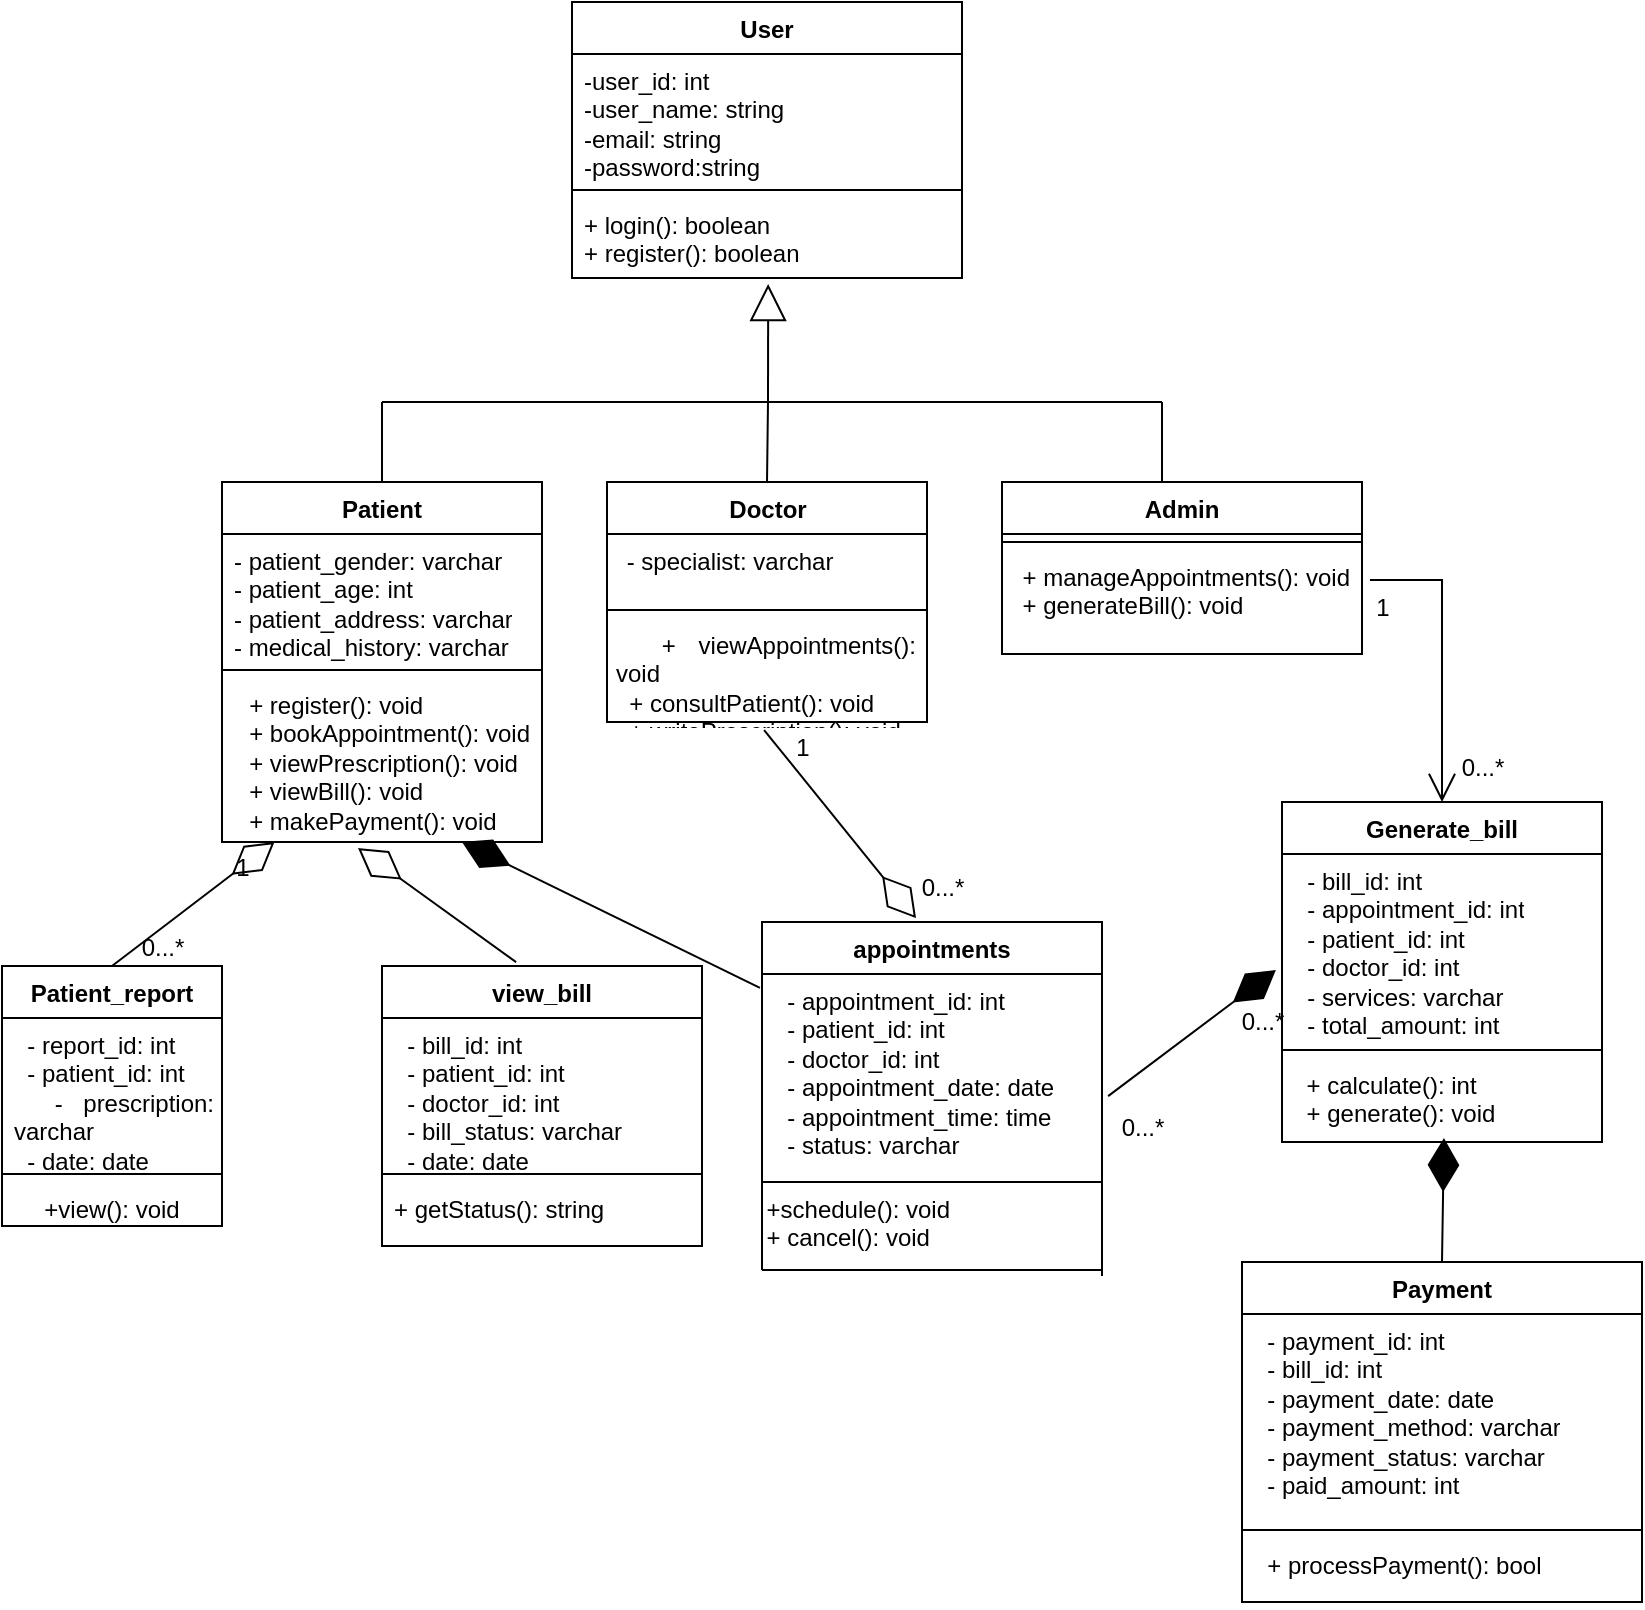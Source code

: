 <mxfile version="27.0.6">
  <diagram name="Page-1" id="SHFcZEwuNmGzboVN9pXn">
    <mxGraphModel dx="1111" dy="499" grid="1" gridSize="10" guides="1" tooltips="1" connect="1" arrows="1" fold="1" page="1" pageScale="1" pageWidth="850" pageHeight="1100" math="0" shadow="0">
      <root>
        <mxCell id="0" />
        <mxCell id="1" parent="0" />
        <mxCell id="Xbt7poBzG7jyEHVke7UB-1" value="User" style="swimlane;fontStyle=1;align=center;verticalAlign=top;childLayout=stackLayout;horizontal=1;startSize=26;horizontalStack=0;resizeParent=1;resizeParentMax=0;resizeLast=0;collapsible=1;marginBottom=0;whiteSpace=wrap;html=1;" vertex="1" parent="1">
          <mxGeometry x="345" y="40" width="195" height="138" as="geometry" />
        </mxCell>
        <mxCell id="Xbt7poBzG7jyEHVke7UB-2" value="-user_id: int&lt;div&gt;-user_name: string&lt;br&gt;&lt;div&gt;&lt;span style=&quot;background-color: transparent; color: light-dark(rgb(0, 0, 0), rgb(255, 255, 255));&quot;&gt;-email: string&lt;/span&gt;&lt;div&gt;&lt;span style=&quot;background-color: transparent; color: light-dark(rgb(0, 0, 0), rgb(255, 255, 255));&quot;&gt;-password:string&lt;/span&gt;&lt;/div&gt;&lt;div&gt;&lt;br&gt;&lt;/div&gt;&lt;/div&gt;&lt;/div&gt;" style="text;strokeColor=none;fillColor=none;align=left;verticalAlign=top;spacingLeft=4;spacingRight=4;overflow=hidden;rotatable=0;points=[[0,0.5],[1,0.5]];portConstraint=eastwest;whiteSpace=wrap;html=1;" vertex="1" parent="Xbt7poBzG7jyEHVke7UB-1">
          <mxGeometry y="26" width="195" height="64" as="geometry" />
        </mxCell>
        <mxCell id="Xbt7poBzG7jyEHVke7UB-3" value="" style="line;strokeWidth=1;fillColor=none;align=left;verticalAlign=middle;spacingTop=-1;spacingLeft=3;spacingRight=3;rotatable=0;labelPosition=right;points=[];portConstraint=eastwest;strokeColor=inherit;" vertex="1" parent="Xbt7poBzG7jyEHVke7UB-1">
          <mxGeometry y="90" width="195" height="8" as="geometry" />
        </mxCell>
        <mxCell id="Xbt7poBzG7jyEHVke7UB-4" value="+ login(): boolean&lt;div&gt;+ register()&lt;span style=&quot;background-color: transparent; color: light-dark(rgb(0, 0, 0), rgb(255, 255, 255));&quot;&gt;: boolean&lt;/span&gt;&lt;/div&gt;" style="text;strokeColor=none;fillColor=none;align=left;verticalAlign=top;spacingLeft=4;spacingRight=4;overflow=hidden;rotatable=0;points=[[0,0.5],[1,0.5]];portConstraint=eastwest;whiteSpace=wrap;html=1;" vertex="1" parent="Xbt7poBzG7jyEHVke7UB-1">
          <mxGeometry y="98" width="195" height="40" as="geometry" />
        </mxCell>
        <mxCell id="Xbt7poBzG7jyEHVke7UB-36" value="" style="endArrow=block;endSize=16;endFill=0;html=1;rounded=0;entryX=0.503;entryY=1.075;entryDx=0;entryDy=0;entryPerimeter=0;" edge="1" parent="Xbt7poBzG7jyEHVke7UB-1" target="Xbt7poBzG7jyEHVke7UB-4">
          <mxGeometry width="160" relative="1" as="geometry">
            <mxPoint x="98" y="200" as="sourcePoint" />
            <mxPoint x="275" y="220" as="targetPoint" />
          </mxGeometry>
        </mxCell>
        <mxCell id="Xbt7poBzG7jyEHVke7UB-9" value="Patient" style="swimlane;fontStyle=1;align=center;verticalAlign=top;childLayout=stackLayout;horizontal=1;startSize=26;horizontalStack=0;resizeParent=1;resizeParentMax=0;resizeLast=0;collapsible=1;marginBottom=0;whiteSpace=wrap;html=1;" vertex="1" parent="1">
          <mxGeometry x="170" y="280" width="160" height="180" as="geometry" />
        </mxCell>
        <mxCell id="Xbt7poBzG7jyEHVke7UB-10" value="&lt;div style=&quot;text-align: justify; text-wrap-mode: nowrap;&quot;&gt;- patient_gender: varchar&lt;/div&gt;&lt;div style=&quot;text-align: justify; text-wrap-mode: nowrap;&quot;&gt;&lt;span style=&quot;background-color: transparent; color: light-dark(rgb(0, 0, 0), rgb(255, 255, 255));&quot;&gt;- patient_age: int&lt;/span&gt;&lt;/div&gt;&lt;div style=&quot;text-align: justify; text-wrap-mode: nowrap;&quot;&gt;- patient_address: varchar&lt;/div&gt;&lt;div style=&quot;text-align: justify; text-wrap-mode: nowrap;&quot;&gt;- medical_history: varchar&lt;/div&gt;&lt;div style=&quot;text-align: justify;&quot;&gt;&lt;br&gt;&lt;/div&gt;" style="text;strokeColor=none;fillColor=none;align=left;verticalAlign=top;spacingLeft=4;spacingRight=4;overflow=hidden;rotatable=0;points=[[0,0.5],[1,0.5]];portConstraint=eastwest;whiteSpace=wrap;html=1;" vertex="1" parent="Xbt7poBzG7jyEHVke7UB-9">
          <mxGeometry y="26" width="160" height="64" as="geometry" />
        </mxCell>
        <mxCell id="Xbt7poBzG7jyEHVke7UB-11" value="" style="line;strokeWidth=1;fillColor=none;align=left;verticalAlign=middle;spacingTop=-1;spacingLeft=3;spacingRight=3;rotatable=0;labelPosition=right;points=[];portConstraint=eastwest;strokeColor=inherit;" vertex="1" parent="Xbt7poBzG7jyEHVke7UB-9">
          <mxGeometry y="90" width="160" height="8" as="geometry" />
        </mxCell>
        <mxCell id="Xbt7poBzG7jyEHVke7UB-12" value="&lt;div style=&quot;text-align: justify; text-wrap-mode: nowrap;&quot;&gt;+ register(): void&lt;/div&gt;&lt;div style=&quot;text-align: justify; text-wrap-mode: nowrap;&quot;&gt;+ bookAppointment(): void&lt;/div&gt;&lt;div style=&quot;text-align: justify; text-wrap-mode: nowrap;&quot;&gt;+ viewPrescription(): void&lt;/div&gt;&lt;div style=&quot;text-align: justify; text-wrap-mode: nowrap;&quot;&gt;+ viewBill(): void&lt;/div&gt;&lt;div style=&quot;text-align: justify; text-wrap-mode: nowrap;&quot;&gt;&lt;span style=&quot;background-color: transparent; color: light-dark(rgb(0, 0, 0), rgb(255, 255, 255));&quot;&gt;+ makePayment(): void&lt;/span&gt;&lt;/div&gt;" style="text;strokeColor=none;fillColor=none;align=right;verticalAlign=top;spacingLeft=4;spacingRight=4;overflow=hidden;rotatable=0;points=[[0,0.5],[1,0.5]];portConstraint=eastwest;whiteSpace=wrap;html=1;" vertex="1" parent="Xbt7poBzG7jyEHVke7UB-9">
          <mxGeometry y="98" width="160" height="82" as="geometry" />
        </mxCell>
        <mxCell id="Xbt7poBzG7jyEHVke7UB-13" value="&lt;div style=&quot;text-align: justify;&quot;&gt;&lt;br&gt;&lt;/div&gt;" style="text;html=1;align=center;verticalAlign=middle;resizable=0;points=[];autosize=1;strokeColor=none;fillColor=none;" vertex="1" parent="1">
          <mxGeometry x="460" y="248" width="20" height="30" as="geometry" />
        </mxCell>
        <mxCell id="Xbt7poBzG7jyEHVke7UB-14" value="Doctor" style="swimlane;fontStyle=1;align=center;verticalAlign=top;childLayout=stackLayout;horizontal=1;startSize=26;horizontalStack=0;resizeParent=1;resizeParentMax=0;resizeLast=0;collapsible=1;marginBottom=0;whiteSpace=wrap;html=1;" vertex="1" parent="1">
          <mxGeometry x="362.5" y="280" width="160" height="120" as="geometry" />
        </mxCell>
        <mxCell id="Xbt7poBzG7jyEHVke7UB-15" value="&lt;div style=&quot;text-align: justify; text-wrap-mode: nowrap;&quot;&gt;&lt;span style=&quot;background-color: transparent; color: light-dark(rgb(0, 0, 0), rgb(255, 255, 255));&quot;&gt;&amp;nbsp;- specialist: varchar&lt;/span&gt;&lt;/div&gt;&lt;div style=&quot;text-align: justify; text-wrap-mode: nowrap;&quot;&gt;&lt;div&gt;&lt;br&gt;&lt;/div&gt;&lt;/div&gt;" style="text;strokeColor=none;fillColor=none;align=left;verticalAlign=top;spacingLeft=4;spacingRight=4;overflow=hidden;rotatable=0;points=[[0,0.5],[1,0.5]];portConstraint=eastwest;whiteSpace=wrap;html=1;" vertex="1" parent="Xbt7poBzG7jyEHVke7UB-14">
          <mxGeometry y="26" width="160" height="34" as="geometry" />
        </mxCell>
        <mxCell id="Xbt7poBzG7jyEHVke7UB-16" value="" style="line;strokeWidth=1;fillColor=none;align=left;verticalAlign=middle;spacingTop=-1;spacingLeft=3;spacingRight=3;rotatable=0;labelPosition=right;points=[];portConstraint=eastwest;strokeColor=inherit;" vertex="1" parent="Xbt7poBzG7jyEHVke7UB-14">
          <mxGeometry y="60" width="160" height="8" as="geometry" />
        </mxCell>
        <mxCell id="Xbt7poBzG7jyEHVke7UB-17" value="&lt;div style=&quot;text-align: justify; text-wrap-mode: nowrap;&quot;&gt;&lt;div&gt;&lt;span style=&quot;background-color: transparent; color: light-dark(rgb(0, 0, 0), rgb(255, 255, 255));&quot;&gt;&amp;nbsp; + viewAppointments(): void&lt;/span&gt;&lt;/div&gt;&lt;div&gt;&amp;nbsp; + consultPatient(): void&lt;/div&gt;&lt;div&gt;&amp;nbsp; + writePrescription(): void&lt;/div&gt;&lt;div&gt;&lt;br style=&quot;text-align: center;&quot;&gt;&lt;/div&gt;&lt;/div&gt;" style="text;strokeColor=none;fillColor=none;align=right;verticalAlign=top;spacingLeft=4;spacingRight=4;overflow=hidden;rotatable=0;points=[[0,0.5],[1,0.5]];portConstraint=eastwest;whiteSpace=wrap;html=1;" vertex="1" parent="Xbt7poBzG7jyEHVke7UB-14">
          <mxGeometry y="68" width="160" height="52" as="geometry" />
        </mxCell>
        <mxCell id="Xbt7poBzG7jyEHVke7UB-19" value="&lt;div&gt;&lt;br&gt;&lt;/div&gt;" style="text;html=1;align=center;verticalAlign=middle;resizable=0;points=[];autosize=1;strokeColor=none;fillColor=none;" vertex="1" parent="1">
          <mxGeometry x="700" y="308" width="20" height="30" as="geometry" />
        </mxCell>
        <mxCell id="Xbt7poBzG7jyEHVke7UB-20" value="Admin" style="swimlane;fontStyle=1;align=center;verticalAlign=top;childLayout=stackLayout;horizontal=1;startSize=26;horizontalStack=0;resizeParent=1;resizeParentMax=0;resizeLast=0;collapsible=1;marginBottom=0;whiteSpace=wrap;html=1;" vertex="1" parent="1">
          <mxGeometry x="560" y="280" width="180" height="86" as="geometry" />
        </mxCell>
        <mxCell id="Xbt7poBzG7jyEHVke7UB-22" value="" style="line;strokeWidth=1;fillColor=none;align=left;verticalAlign=middle;spacingTop=-1;spacingLeft=3;spacingRight=3;rotatable=0;labelPosition=right;points=[];portConstraint=eastwest;strokeColor=inherit;" vertex="1" parent="Xbt7poBzG7jyEHVke7UB-20">
          <mxGeometry y="26" width="180" height="8" as="geometry" />
        </mxCell>
        <mxCell id="Xbt7poBzG7jyEHVke7UB-23" value="&lt;div style=&quot;text-align: justify; text-wrap-mode: nowrap;&quot;&gt;&lt;div&gt;&lt;div&gt;+ manageAppointments(): void&lt;/div&gt;&lt;div&gt;+ generateBill(): void&lt;/div&gt;&lt;/div&gt;&lt;/div&gt;" style="text;strokeColor=none;fillColor=none;align=right;verticalAlign=top;spacingLeft=4;spacingRight=4;overflow=hidden;rotatable=0;points=[[0,0.5],[1,0.5]];portConstraint=eastwest;whiteSpace=wrap;html=1;" vertex="1" parent="Xbt7poBzG7jyEHVke7UB-20">
          <mxGeometry y="34" width="180" height="52" as="geometry" />
        </mxCell>
        <mxCell id="Xbt7poBzG7jyEHVke7UB-30" value="&lt;div style=&quot;text-align: justify;&quot;&gt;&lt;br&gt;&lt;/div&gt;" style="text;html=1;align=center;verticalAlign=middle;resizable=0;points=[];autosize=1;strokeColor=none;fillColor=none;" vertex="1" parent="1">
          <mxGeometry x="170" y="528" width="20" height="30" as="geometry" />
        </mxCell>
        <mxCell id="Xbt7poBzG7jyEHVke7UB-34" value="" style="endArrow=diamondThin;endFill=0;endSize=24;html=1;rounded=0;entryX=0.453;entryY=-0.015;entryDx=0;entryDy=0;entryPerimeter=0;exitX=0.491;exitY=1.077;exitDx=0;exitDy=0;exitPerimeter=0;" edge="1" parent="1" source="Xbt7poBzG7jyEHVke7UB-17" target="Xbt7poBzG7jyEHVke7UB-43">
          <mxGeometry width="160" relative="1" as="geometry">
            <mxPoint x="830" y="410" as="sourcePoint" />
            <mxPoint x="690" y="178" as="targetPoint" />
          </mxGeometry>
        </mxCell>
        <mxCell id="Xbt7poBzG7jyEHVke7UB-37" value="" style="endArrow=none;html=1;rounded=0;" edge="1" parent="1">
          <mxGeometry width="50" height="50" relative="1" as="geometry">
            <mxPoint x="250" y="240" as="sourcePoint" />
            <mxPoint x="640" y="240" as="targetPoint" />
          </mxGeometry>
        </mxCell>
        <mxCell id="Xbt7poBzG7jyEHVke7UB-39" value="" style="endArrow=none;html=1;rounded=0;exitX=0.5;exitY=0;exitDx=0;exitDy=0;" edge="1" parent="1" source="Xbt7poBzG7jyEHVke7UB-14">
          <mxGeometry width="50" height="50" relative="1" as="geometry">
            <mxPoint x="520" y="290" as="sourcePoint" />
            <mxPoint x="443" y="240" as="targetPoint" />
          </mxGeometry>
        </mxCell>
        <mxCell id="Xbt7poBzG7jyEHVke7UB-40" value="" style="endArrow=none;html=1;rounded=0;exitX=0.5;exitY=0;exitDx=0;exitDy=0;" edge="1" parent="1" source="Xbt7poBzG7jyEHVke7UB-9">
          <mxGeometry width="50" height="50" relative="1" as="geometry">
            <mxPoint x="250" y="270" as="sourcePoint" />
            <mxPoint x="250" y="240" as="targetPoint" />
          </mxGeometry>
        </mxCell>
        <mxCell id="Xbt7poBzG7jyEHVke7UB-41" value="" style="endArrow=none;html=1;rounded=0;exitX=0.5;exitY=0;exitDx=0;exitDy=0;" edge="1" parent="1">
          <mxGeometry width="50" height="50" relative="1" as="geometry">
            <mxPoint x="640" y="250" as="sourcePoint" />
            <mxPoint x="640" y="240" as="targetPoint" />
            <Array as="points">
              <mxPoint x="640" y="280" />
            </Array>
          </mxGeometry>
        </mxCell>
        <mxCell id="Xbt7poBzG7jyEHVke7UB-43" value="appointments" style="swimlane;fontStyle=1;align=center;verticalAlign=top;childLayout=stackLayout;horizontal=1;startSize=26;horizontalStack=0;resizeParent=1;resizeParentMax=0;resizeLast=0;collapsible=1;marginBottom=0;whiteSpace=wrap;html=1;" vertex="1" parent="1">
          <mxGeometry x="440" y="500" width="170" height="130" as="geometry" />
        </mxCell>
        <mxCell id="Xbt7poBzG7jyEHVke7UB-44" value="&lt;div style=&quot;text-align: justify; text-wrap-mode: nowrap;&quot;&gt;&lt;div&gt;&amp;nbsp; - appointment_id: int&lt;/div&gt;&lt;div&gt;&amp;nbsp; - patient_id: int&lt;/div&gt;&lt;div&gt;&amp;nbsp; - doctor_id: int&lt;/div&gt;&lt;div&gt;&amp;nbsp; - appointment_date: date&lt;/div&gt;&lt;div&gt;&amp;nbsp; - appointment_time: time&lt;/div&gt;&lt;div&gt;&amp;nbsp; - status: varchar&lt;/div&gt;&lt;/div&gt;" style="text;strokeColor=none;fillColor=none;align=left;verticalAlign=top;spacingLeft=4;spacingRight=4;overflow=hidden;rotatable=0;points=[[0,0.5],[1,0.5]];portConstraint=eastwest;whiteSpace=wrap;html=1;" vertex="1" parent="Xbt7poBzG7jyEHVke7UB-43">
          <mxGeometry y="26" width="170" height="104" as="geometry" />
        </mxCell>
        <mxCell id="Xbt7poBzG7jyEHVke7UB-47" value="Patient_report" style="swimlane;fontStyle=1;align=center;verticalAlign=top;childLayout=stackLayout;horizontal=1;startSize=26;horizontalStack=0;resizeParent=1;resizeParentMax=0;resizeLast=0;collapsible=1;marginBottom=0;whiteSpace=wrap;html=1;" vertex="1" parent="1">
          <mxGeometry x="60" y="522" width="110" height="130" as="geometry" />
        </mxCell>
        <mxCell id="Xbt7poBzG7jyEHVke7UB-48" value="&lt;div style=&quot;text-align: justify; text-wrap-mode: nowrap;&quot;&gt;&lt;div&gt;&amp;nbsp; - report_id: int&lt;/div&gt;&lt;div&gt;&amp;nbsp; - patient_id: int&lt;/div&gt;&lt;div&gt;&amp;nbsp; - prescription: varchar&lt;/div&gt;&lt;div&gt;&amp;nbsp; - date: date&lt;/div&gt;&lt;/div&gt;" style="text;strokeColor=none;fillColor=none;align=left;verticalAlign=top;spacingLeft=4;spacingRight=4;overflow=hidden;rotatable=0;points=[[0,0.5],[1,0.5]];portConstraint=eastwest;whiteSpace=wrap;html=1;" vertex="1" parent="Xbt7poBzG7jyEHVke7UB-47">
          <mxGeometry y="26" width="110" height="74" as="geometry" />
        </mxCell>
        <mxCell id="Xbt7poBzG7jyEHVke7UB-49" value="" style="line;strokeWidth=1;fillColor=none;align=left;verticalAlign=middle;spacingTop=-1;spacingLeft=3;spacingRight=3;rotatable=0;labelPosition=right;points=[];portConstraint=eastwest;strokeColor=inherit;" vertex="1" parent="Xbt7poBzG7jyEHVke7UB-47">
          <mxGeometry y="100" width="110" height="8" as="geometry" />
        </mxCell>
        <mxCell id="Xbt7poBzG7jyEHVke7UB-50" value="&lt;div style=&quot;text-align: justify;&quot;&gt;&lt;span style=&quot;background-color: transparent; color: light-dark(rgb(0, 0, 0), rgb(255, 255, 255));&quot;&gt;+view(): void&lt;/span&gt;&lt;/div&gt;" style="text;strokeColor=none;fillColor=none;align=center;verticalAlign=top;spacingLeft=4;spacingRight=4;overflow=hidden;rotatable=0;points=[[0,0.5],[1,0.5]];portConstraint=eastwest;whiteSpace=wrap;html=1;" vertex="1" parent="Xbt7poBzG7jyEHVke7UB-47">
          <mxGeometry y="108" width="110" height="22" as="geometry" />
        </mxCell>
        <mxCell id="Xbt7poBzG7jyEHVke7UB-46" value="&lt;div style=&quot;text-align: justify; text-wrap-mode: nowrap;&quot;&gt;&lt;div&gt;&lt;span style=&quot;background-color: transparent; color: light-dark(rgb(0, 0, 0), rgb(255, 255, 255));&quot;&gt;&amp;nbsp; +schedule(): void&lt;/span&gt;&lt;/div&gt;&lt;div&gt;&amp;nbsp; + cancel(): void&lt;/div&gt;&lt;div style=&quot;text-align: justify;&quot;&gt;&lt;br style=&quot;text-align: center;&quot;&gt;&lt;/div&gt;&lt;/div&gt;" style="text;strokeColor=none;fillColor=none;align=right;verticalAlign=top;spacingLeft=4;spacingRight=4;overflow=hidden;rotatable=0;points=[[0,0.5],[1,0.5]];portConstraint=eastwest;whiteSpace=wrap;html=1;" vertex="1" parent="1">
          <mxGeometry x="370" y="630" width="170" height="32" as="geometry" />
        </mxCell>
        <mxCell id="Xbt7poBzG7jyEHVke7UB-45" value="" style="line;strokeWidth=1;fillColor=none;align=left;verticalAlign=middle;spacingTop=-1;spacingLeft=3;spacingRight=3;rotatable=0;labelPosition=right;points=[];portConstraint=eastwest;strokeColor=inherit;" vertex="1" parent="1">
          <mxGeometry x="440" y="670" width="170" height="8" as="geometry" />
        </mxCell>
        <mxCell id="Xbt7poBzG7jyEHVke7UB-51" value="" style="endArrow=none;html=1;rounded=0;" edge="1" parent="1" target="Xbt7poBzG7jyEHVke7UB-46">
          <mxGeometry width="50" height="50" relative="1" as="geometry">
            <mxPoint x="440" y="674" as="sourcePoint" />
            <mxPoint x="570" y="630" as="targetPoint" />
            <Array as="points">
              <mxPoint x="440" y="630" />
            </Array>
          </mxGeometry>
        </mxCell>
        <mxCell id="Xbt7poBzG7jyEHVke7UB-52" value="" style="endArrow=none;html=1;rounded=0;exitX=1;exitY=0.875;exitDx=0;exitDy=0;exitPerimeter=0;entryX=1;entryY=1.048;entryDx=0;entryDy=0;entryPerimeter=0;" edge="1" parent="1" source="Xbt7poBzG7jyEHVke7UB-45" target="Xbt7poBzG7jyEHVke7UB-44">
          <mxGeometry width="50" height="50" relative="1" as="geometry">
            <mxPoint x="520" y="680" as="sourcePoint" />
            <mxPoint x="570" y="630" as="targetPoint" />
            <Array as="points">
              <mxPoint x="610" y="630" />
            </Array>
          </mxGeometry>
        </mxCell>
        <mxCell id="Xbt7poBzG7jyEHVke7UB-56" value="Generate_bill" style="swimlane;fontStyle=1;align=center;verticalAlign=top;childLayout=stackLayout;horizontal=1;startSize=26;horizontalStack=0;resizeParent=1;resizeParentMax=0;resizeLast=0;collapsible=1;marginBottom=0;whiteSpace=wrap;html=1;" vertex="1" parent="1">
          <mxGeometry x="700" y="440" width="160" height="170" as="geometry" />
        </mxCell>
        <mxCell id="Xbt7poBzG7jyEHVke7UB-57" value="&lt;div style=&quot;text-align: justify; text-wrap-mode: nowrap;&quot;&gt;&lt;div&gt;&amp;nbsp; - bill_id: int&lt;/div&gt;&lt;div&gt;&amp;nbsp; - appointment_id: int&lt;/div&gt;&lt;div&gt;&amp;nbsp; - patient_id: int&lt;/div&gt;&lt;div&gt;&amp;nbsp; - doctor_id: int&lt;/div&gt;&lt;div&gt;&amp;nbsp; - services: varchar&lt;/div&gt;&lt;div&gt;&amp;nbsp; - total_amount: int&lt;/div&gt;&lt;/div&gt;" style="text;strokeColor=none;fillColor=none;align=left;verticalAlign=top;spacingLeft=4;spacingRight=4;overflow=hidden;rotatable=0;points=[[0,0.5],[1,0.5]];portConstraint=eastwest;whiteSpace=wrap;html=1;" vertex="1" parent="Xbt7poBzG7jyEHVke7UB-56">
          <mxGeometry y="26" width="160" height="94" as="geometry" />
        </mxCell>
        <mxCell id="Xbt7poBzG7jyEHVke7UB-58" value="" style="line;strokeWidth=1;fillColor=none;align=left;verticalAlign=middle;spacingTop=-1;spacingLeft=3;spacingRight=3;rotatable=0;labelPosition=right;points=[];portConstraint=eastwest;strokeColor=inherit;" vertex="1" parent="Xbt7poBzG7jyEHVke7UB-56">
          <mxGeometry y="120" width="160" height="8" as="geometry" />
        </mxCell>
        <mxCell id="Xbt7poBzG7jyEHVke7UB-59" value="&lt;div style=&quot;text-align: justify;&quot;&gt;&amp;nbsp; + calculate(): int&amp;nbsp; &amp;nbsp; &amp;nbsp; &amp;nbsp; &amp;nbsp; &amp;nbsp; &amp;nbsp; &amp;nbsp; &amp;nbsp;&lt;/div&gt;&lt;div style=&quot;text-align: justify;&quot;&gt;&amp;nbsp; + generate(): void&amp;nbsp; &amp;nbsp; &amp;nbsp; &amp;nbsp; &amp;nbsp; &amp;nbsp; &amp;nbsp;&amp;nbsp;&lt;/div&gt;" style="text;strokeColor=none;fillColor=none;align=right;verticalAlign=top;spacingLeft=4;spacingRight=4;overflow=hidden;rotatable=0;points=[[0,0.5],[1,0.5]];portConstraint=eastwest;whiteSpace=wrap;html=1;" vertex="1" parent="Xbt7poBzG7jyEHVke7UB-56">
          <mxGeometry y="128" width="160" height="42" as="geometry" />
        </mxCell>
        <mxCell id="Xbt7poBzG7jyEHVke7UB-60" value="view_bill" style="swimlane;fontStyle=1;align=center;verticalAlign=top;childLayout=stackLayout;horizontal=1;startSize=26;horizontalStack=0;resizeParent=1;resizeParentMax=0;resizeLast=0;collapsible=1;marginBottom=0;whiteSpace=wrap;html=1;" vertex="1" parent="1">
          <mxGeometry x="250" y="522" width="160" height="140" as="geometry" />
        </mxCell>
        <mxCell id="Xbt7poBzG7jyEHVke7UB-61" value="&lt;div&gt;&amp;nbsp; - bill_id: int&lt;/div&gt;&lt;div&gt;&amp;nbsp; - patient_id: int&lt;/div&gt;&lt;div&gt;&amp;nbsp; - doctor_id: int&lt;/div&gt;&lt;div&gt;&amp;nbsp; - bill_status: varchar&lt;/div&gt;&lt;div&gt;&amp;nbsp; - date: date&lt;/div&gt;" style="text;strokeColor=none;fillColor=none;align=left;verticalAlign=top;spacingLeft=4;spacingRight=4;overflow=hidden;rotatable=0;points=[[0,0.5],[1,0.5]];portConstraint=eastwest;whiteSpace=wrap;html=1;" vertex="1" parent="Xbt7poBzG7jyEHVke7UB-60">
          <mxGeometry y="26" width="160" height="74" as="geometry" />
        </mxCell>
        <mxCell id="Xbt7poBzG7jyEHVke7UB-62" value="" style="line;strokeWidth=1;fillColor=none;align=left;verticalAlign=middle;spacingTop=-1;spacingLeft=3;spacingRight=3;rotatable=0;labelPosition=right;points=[];portConstraint=eastwest;strokeColor=inherit;" vertex="1" parent="Xbt7poBzG7jyEHVke7UB-60">
          <mxGeometry y="100" width="160" height="8" as="geometry" />
        </mxCell>
        <mxCell id="Xbt7poBzG7jyEHVke7UB-63" value="+ getStatus(): string" style="text;strokeColor=none;fillColor=none;align=left;verticalAlign=top;spacingLeft=4;spacingRight=4;overflow=hidden;rotatable=0;points=[[0,0.5],[1,0.5]];portConstraint=eastwest;whiteSpace=wrap;html=1;" vertex="1" parent="Xbt7poBzG7jyEHVke7UB-60">
          <mxGeometry y="108" width="160" height="32" as="geometry" />
        </mxCell>
        <mxCell id="Xbt7poBzG7jyEHVke7UB-64" value="Payment" style="swimlane;fontStyle=1;align=center;verticalAlign=top;childLayout=stackLayout;horizontal=1;startSize=26;horizontalStack=0;resizeParent=1;resizeParentMax=0;resizeLast=0;collapsible=1;marginBottom=0;whiteSpace=wrap;html=1;" vertex="1" parent="1">
          <mxGeometry x="680" y="670" width="200" height="170" as="geometry" />
        </mxCell>
        <mxCell id="Xbt7poBzG7jyEHVke7UB-65" value="&lt;div&gt;&amp;nbsp; - payment_id: int&lt;/div&gt;&lt;div&gt;&amp;nbsp; - bill_id: int&lt;/div&gt;&lt;div&gt;&amp;nbsp; - payment_date: date&lt;/div&gt;&lt;div&gt;&amp;nbsp; - payment_method: varchar&lt;/div&gt;&lt;div&gt;&amp;nbsp; - payment_status: varchar&lt;/div&gt;&lt;div&gt;&amp;nbsp; - paid_amount: int&lt;/div&gt;" style="text;strokeColor=none;fillColor=none;align=left;verticalAlign=top;spacingLeft=4;spacingRight=4;overflow=hidden;rotatable=0;points=[[0,0.5],[1,0.5]];portConstraint=eastwest;whiteSpace=wrap;html=1;" vertex="1" parent="Xbt7poBzG7jyEHVke7UB-64">
          <mxGeometry y="26" width="200" height="104" as="geometry" />
        </mxCell>
        <mxCell id="Xbt7poBzG7jyEHVke7UB-66" value="" style="line;strokeWidth=1;fillColor=none;align=left;verticalAlign=middle;spacingTop=-1;spacingLeft=3;spacingRight=3;rotatable=0;labelPosition=right;points=[];portConstraint=eastwest;strokeColor=inherit;" vertex="1" parent="Xbt7poBzG7jyEHVke7UB-64">
          <mxGeometry y="130" width="200" height="8" as="geometry" />
        </mxCell>
        <mxCell id="Xbt7poBzG7jyEHVke7UB-67" value="&amp;nbsp; + processPayment(): bool" style="text;strokeColor=none;fillColor=none;align=left;verticalAlign=top;spacingLeft=4;spacingRight=4;overflow=hidden;rotatable=0;points=[[0,0.5],[1,0.5]];portConstraint=eastwest;whiteSpace=wrap;html=1;" vertex="1" parent="Xbt7poBzG7jyEHVke7UB-64">
          <mxGeometry y="138" width="200" height="32" as="geometry" />
        </mxCell>
        <mxCell id="Xbt7poBzG7jyEHVke7UB-77" value="" style="endArrow=diamondThin;endFill=1;endSize=24;html=1;rounded=0;entryX=0.506;entryY=0.952;entryDx=0;entryDy=0;entryPerimeter=0;exitX=0.5;exitY=0;exitDx=0;exitDy=0;" edge="1" parent="1" source="Xbt7poBzG7jyEHVke7UB-64" target="Xbt7poBzG7jyEHVke7UB-59">
          <mxGeometry width="160" relative="1" as="geometry">
            <mxPoint x="650" y="660" as="sourcePoint" />
            <mxPoint x="810" y="660" as="targetPoint" />
          </mxGeometry>
        </mxCell>
        <mxCell id="Xbt7poBzG7jyEHVke7UB-78" value="" style="endArrow=diamondThin;endFill=1;endSize=24;html=1;rounded=0;entryX=-0.019;entryY=0.617;entryDx=0;entryDy=0;entryPerimeter=0;exitX=1.018;exitY=0.587;exitDx=0;exitDy=0;exitPerimeter=0;" edge="1" parent="1" source="Xbt7poBzG7jyEHVke7UB-44" target="Xbt7poBzG7jyEHVke7UB-57">
          <mxGeometry width="160" relative="1" as="geometry">
            <mxPoint x="630" y="610" as="sourcePoint" />
            <mxPoint x="627" y="544" as="targetPoint" />
          </mxGeometry>
        </mxCell>
        <mxCell id="Xbt7poBzG7jyEHVke7UB-79" value="" style="endArrow=diamondThin;endFill=0;endSize=24;html=1;rounded=0;exitX=0.419;exitY=-0.014;exitDx=0;exitDy=0;exitPerimeter=0;entryX=0.425;entryY=1.037;entryDx=0;entryDy=0;entryPerimeter=0;" edge="1" parent="1" source="Xbt7poBzG7jyEHVke7UB-60" target="Xbt7poBzG7jyEHVke7UB-12">
          <mxGeometry width="160" relative="1" as="geometry">
            <mxPoint x="490" y="610" as="sourcePoint" />
            <mxPoint x="650" y="610" as="targetPoint" />
          </mxGeometry>
        </mxCell>
        <mxCell id="Xbt7poBzG7jyEHVke7UB-80" value="" style="endArrow=diamondThin;endFill=0;endSize=24;html=1;rounded=0;exitX=0.5;exitY=0;exitDx=0;exitDy=0;" edge="1" parent="1" source="Xbt7poBzG7jyEHVke7UB-47" target="Xbt7poBzG7jyEHVke7UB-12">
          <mxGeometry width="160" relative="1" as="geometry">
            <mxPoint x="140" y="480" as="sourcePoint" />
            <mxPoint x="61" y="423" as="targetPoint" />
          </mxGeometry>
        </mxCell>
        <mxCell id="Xbt7poBzG7jyEHVke7UB-81" value="" style="endArrow=diamondThin;endFill=1;endSize=24;html=1;rounded=0;entryX=-0.019;entryY=0.617;entryDx=0;entryDy=0;entryPerimeter=0;exitX=-0.006;exitY=0.067;exitDx=0;exitDy=0;exitPerimeter=0;" edge="1" parent="1" source="Xbt7poBzG7jyEHVke7UB-44">
          <mxGeometry width="160" relative="1" as="geometry">
            <mxPoint x="315.07" y="558.97" as="sourcePoint" />
            <mxPoint x="290" y="460" as="targetPoint" />
          </mxGeometry>
        </mxCell>
        <mxCell id="Xbt7poBzG7jyEHVke7UB-82" value="" style="endArrow=open;endFill=1;endSize=12;html=1;rounded=0;exitX=1.022;exitY=0.288;exitDx=0;exitDy=0;exitPerimeter=0;entryX=0.5;entryY=0;entryDx=0;entryDy=0;" edge="1" parent="1" source="Xbt7poBzG7jyEHVke7UB-23" target="Xbt7poBzG7jyEHVke7UB-56">
          <mxGeometry width="160" relative="1" as="geometry">
            <mxPoint x="480" y="510" as="sourcePoint" />
            <mxPoint x="640" y="510" as="targetPoint" />
            <Array as="points">
              <mxPoint x="780" y="329" />
              <mxPoint x="780" y="380" />
              <mxPoint x="780" y="410" />
            </Array>
          </mxGeometry>
        </mxCell>
        <mxCell id="Xbt7poBzG7jyEHVke7UB-83" value="1" style="text;html=1;align=center;verticalAlign=middle;resizable=0;points=[];autosize=1;strokeColor=none;fillColor=none;" vertex="1" parent="1">
          <mxGeometry x="165" y="458" width="30" height="30" as="geometry" />
        </mxCell>
        <mxCell id="Xbt7poBzG7jyEHVke7UB-84" value="0...*" style="text;html=1;align=center;verticalAlign=middle;resizable=0;points=[];autosize=1;strokeColor=none;fillColor=none;" vertex="1" parent="1">
          <mxGeometry x="120" y="498" width="40" height="30" as="geometry" />
        </mxCell>
        <mxCell id="Xbt7poBzG7jyEHVke7UB-85" value="1" style="text;html=1;align=center;verticalAlign=middle;resizable=0;points=[];autosize=1;strokeColor=none;fillColor=none;" vertex="1" parent="1">
          <mxGeometry x="445" y="398" width="30" height="30" as="geometry" />
        </mxCell>
        <mxCell id="Xbt7poBzG7jyEHVke7UB-86" value="0...*" style="text;html=1;align=center;verticalAlign=middle;resizable=0;points=[];autosize=1;strokeColor=none;fillColor=none;" vertex="1" parent="1">
          <mxGeometry x="510" y="468" width="40" height="30" as="geometry" />
        </mxCell>
        <mxCell id="Xbt7poBzG7jyEHVke7UB-87" value="1" style="text;html=1;align=center;verticalAlign=middle;resizable=0;points=[];autosize=1;strokeColor=none;fillColor=none;" vertex="1" parent="1">
          <mxGeometry x="735" y="328" width="30" height="30" as="geometry" />
        </mxCell>
        <mxCell id="Xbt7poBzG7jyEHVke7UB-88" value="0...*" style="text;html=1;align=center;verticalAlign=middle;resizable=0;points=[];autosize=1;strokeColor=none;fillColor=none;" vertex="1" parent="1">
          <mxGeometry x="780" y="408" width="40" height="30" as="geometry" />
        </mxCell>
        <mxCell id="Xbt7poBzG7jyEHVke7UB-89" value="0...*" style="text;html=1;align=center;verticalAlign=middle;resizable=0;points=[];autosize=1;strokeColor=none;fillColor=none;" vertex="1" parent="1">
          <mxGeometry x="610" y="588" width="40" height="30" as="geometry" />
        </mxCell>
        <mxCell id="Xbt7poBzG7jyEHVke7UB-91" value="0...*" style="text;html=1;align=center;verticalAlign=middle;resizable=0;points=[];autosize=1;strokeColor=none;fillColor=none;" vertex="1" parent="1">
          <mxGeometry x="670" y="535" width="40" height="30" as="geometry" />
        </mxCell>
      </root>
    </mxGraphModel>
  </diagram>
</mxfile>
